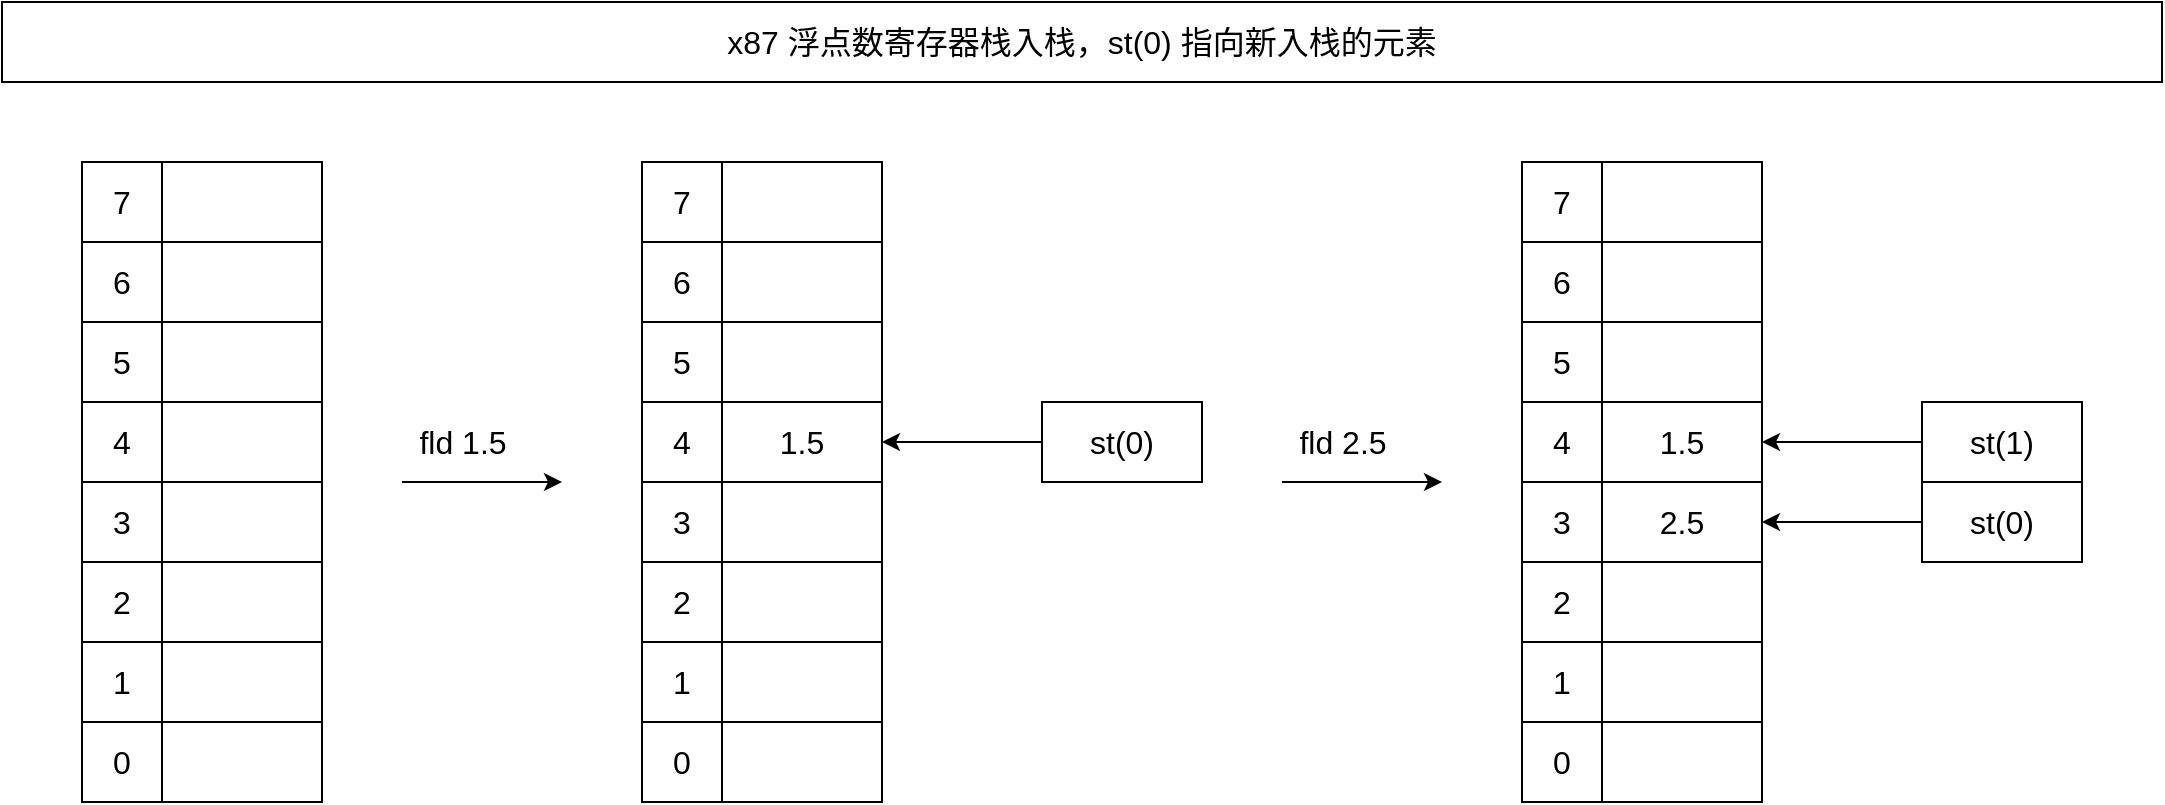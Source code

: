<mxfile version="17.4.2" type="device"><diagram id="jFZ3DlJ9IxlYxu-9t4Uk" name="第 1 页"><mxGraphModel dx="1088" dy="843" grid="1" gridSize="10" guides="0" tooltips="1" connect="1" arrows="0" fold="1" page="1" pageScale="1" pageWidth="827" pageHeight="1169" math="0" shadow="0"><root><mxCell id="0"/><mxCell id="1" parent="0"/><mxCell id="8xFIKZWwdsHKpGowyjDr-3" value="x87 浮点数寄存器栈入栈，st(0) 指向新入栈的元素" style="rounded=0;whiteSpace=wrap;html=1;fillColor=none;fontSize=16;" parent="1" vertex="1"><mxGeometry x="40" y="40" width="1080" height="40" as="geometry"/></mxCell><mxCell id="8xFIKZWwdsHKpGowyjDr-42" value="&lt;span style=&quot;text-align: left ; font-size: 16px&quot;&gt;2&lt;/span&gt;" style="rounded=0;whiteSpace=wrap;html=1;fillColor=none;fontSize=16;" parent="1" vertex="1"><mxGeometry x="80" y="320" width="40" height="40" as="geometry"/></mxCell><mxCell id="8xFIKZWwdsHKpGowyjDr-43" value="&lt;span style=&quot;text-align: left ; font-size: 16px&quot;&gt;1&lt;/span&gt;" style="rounded=0;whiteSpace=wrap;html=1;fillColor=none;fontSize=16;" parent="1" vertex="1"><mxGeometry x="80" y="360" width="40" height="40" as="geometry"/></mxCell><mxCell id="8xFIKZWwdsHKpGowyjDr-44" value="&lt;span style=&quot;text-align: left ; font-size: 16px&quot;&gt;0&lt;/span&gt;" style="rounded=0;whiteSpace=wrap;html=1;fillColor=none;fontSize=16;" parent="1" vertex="1"><mxGeometry x="80" y="400" width="40" height="40" as="geometry"/></mxCell><mxCell id="8xFIKZWwdsHKpGowyjDr-45" value="&lt;span style=&quot;text-align: left ; font-size: 16px&quot;&gt;5&lt;/span&gt;" style="rounded=0;whiteSpace=wrap;html=1;fillColor=none;fontSize=16;" parent="1" vertex="1"><mxGeometry x="80" y="200" width="40" height="40" as="geometry"/></mxCell><mxCell id="8xFIKZWwdsHKpGowyjDr-46" value="&lt;span style=&quot;text-align: left ; font-size: 16px&quot;&gt;4&lt;/span&gt;" style="rounded=0;whiteSpace=wrap;html=1;fillColor=none;fontSize=16;" parent="1" vertex="1"><mxGeometry x="80" y="240" width="40" height="40" as="geometry"/></mxCell><mxCell id="8xFIKZWwdsHKpGowyjDr-47" value="&lt;span style=&quot;text-align: left ; font-size: 16px&quot;&gt;3&lt;/span&gt;" style="rounded=0;whiteSpace=wrap;html=1;fillColor=none;fontSize=16;" parent="1" vertex="1"><mxGeometry x="80" y="280" width="40" height="40" as="geometry"/></mxCell><mxCell id="8xFIKZWwdsHKpGowyjDr-48" value="&lt;span style=&quot;text-align: left ; font-size: 16px&quot;&gt;6&lt;/span&gt;" style="rounded=0;whiteSpace=wrap;html=1;fillColor=none;fontSize=16;" parent="1" vertex="1"><mxGeometry x="80" y="160" width="40" height="40" as="geometry"/></mxCell><mxCell id="8xFIKZWwdsHKpGowyjDr-49" value="&lt;span style=&quot;text-align: left ; font-size: 16px&quot;&gt;7&lt;/span&gt;" style="rounded=0;whiteSpace=wrap;html=1;fillColor=none;fontSize=16;" parent="1" vertex="1"><mxGeometry x="80" y="120" width="40" height="40" as="geometry"/></mxCell><mxCell id="8xFIKZWwdsHKpGowyjDr-50" value="" style="rounded=0;whiteSpace=wrap;html=1;fillColor=none;fontSize=16;" parent="1" vertex="1"><mxGeometry x="120" y="120" width="80" height="40" as="geometry"/></mxCell><mxCell id="8xFIKZWwdsHKpGowyjDr-51" value="&lt;span style=&quot;text-align: left ; font-size: 16px&quot;&gt;st(0)&lt;/span&gt;" style="rounded=0;whiteSpace=wrap;html=1;fillColor=none;fontSize=16;" parent="1" vertex="1"><mxGeometry x="560" y="240" width="80" height="40" as="geometry"/></mxCell><mxCell id="8xFIKZWwdsHKpGowyjDr-52" value="" style="endArrow=classic;html=1;rounded=0;fontSize=16;" parent="1" edge="1"><mxGeometry width="50" height="50" relative="1" as="geometry"><mxPoint x="560" y="260" as="sourcePoint"/><mxPoint x="480" y="260" as="targetPoint"/></mxGeometry></mxCell><mxCell id="8xFIKZWwdsHKpGowyjDr-53" value="" style="rounded=0;whiteSpace=wrap;html=1;fillColor=none;fontSize=16;" parent="1" vertex="1"><mxGeometry x="120" y="160" width="80" height="40" as="geometry"/></mxCell><mxCell id="8xFIKZWwdsHKpGowyjDr-54" value="" style="rounded=0;whiteSpace=wrap;html=1;fillColor=none;fontSize=16;" parent="1" vertex="1"><mxGeometry x="120" y="200" width="80" height="40" as="geometry"/></mxCell><mxCell id="8xFIKZWwdsHKpGowyjDr-55" value="" style="rounded=0;whiteSpace=wrap;html=1;fillColor=none;fontSize=16;" parent="1" vertex="1"><mxGeometry x="120" y="240" width="80" height="40" as="geometry"/></mxCell><mxCell id="8xFIKZWwdsHKpGowyjDr-56" value="" style="rounded=0;whiteSpace=wrap;html=1;fillColor=none;fontSize=16;" parent="1" vertex="1"><mxGeometry x="120" y="280" width="80" height="40" as="geometry"/></mxCell><mxCell id="8xFIKZWwdsHKpGowyjDr-57" value="" style="rounded=0;whiteSpace=wrap;html=1;fillColor=none;fontSize=16;" parent="1" vertex="1"><mxGeometry x="120" y="320" width="80" height="40" as="geometry"/></mxCell><mxCell id="8xFIKZWwdsHKpGowyjDr-58" value="" style="rounded=0;whiteSpace=wrap;html=1;fillColor=none;fontSize=16;" parent="1" vertex="1"><mxGeometry x="120" y="360" width="80" height="40" as="geometry"/></mxCell><mxCell id="8xFIKZWwdsHKpGowyjDr-59" value="" style="rounded=0;whiteSpace=wrap;html=1;fillColor=none;fontSize=16;" parent="1" vertex="1"><mxGeometry x="120" y="400" width="80" height="40" as="geometry"/></mxCell><mxCell id="8xFIKZWwdsHKpGowyjDr-60" value="" style="endArrow=classic;html=1;rounded=0;fontSize=16;" parent="1" edge="1"><mxGeometry width="50" height="50" relative="1" as="geometry"><mxPoint x="240" y="280" as="sourcePoint"/><mxPoint x="320" y="280" as="targetPoint"/></mxGeometry></mxCell><mxCell id="8xFIKZWwdsHKpGowyjDr-61" value="fld 1.5" style="text;html=1;align=center;verticalAlign=middle;resizable=0;points=[];autosize=1;strokeColor=none;fillColor=none;fontSize=16;" parent="1" vertex="1"><mxGeometry x="240" y="250" width="60" height="20" as="geometry"/></mxCell><mxCell id="8xFIKZWwdsHKpGowyjDr-62" value="&lt;span style=&quot;text-align: left ; font-size: 16px&quot;&gt;2&lt;/span&gt;" style="rounded=0;whiteSpace=wrap;html=1;fillColor=none;fontSize=16;" parent="1" vertex="1"><mxGeometry x="360" y="320" width="40" height="40" as="geometry"/></mxCell><mxCell id="8xFIKZWwdsHKpGowyjDr-63" value="&lt;span style=&quot;text-align: left ; font-size: 16px&quot;&gt;1&lt;/span&gt;" style="rounded=0;whiteSpace=wrap;html=1;fillColor=none;fontSize=16;" parent="1" vertex="1"><mxGeometry x="360" y="360" width="40" height="40" as="geometry"/></mxCell><mxCell id="8xFIKZWwdsHKpGowyjDr-64" value="&lt;span style=&quot;text-align: left ; font-size: 16px&quot;&gt;0&lt;/span&gt;" style="rounded=0;whiteSpace=wrap;html=1;fillColor=none;fontSize=16;" parent="1" vertex="1"><mxGeometry x="360" y="400" width="40" height="40" as="geometry"/></mxCell><mxCell id="8xFIKZWwdsHKpGowyjDr-65" value="&lt;span style=&quot;text-align: left ; font-size: 16px&quot;&gt;5&lt;/span&gt;" style="rounded=0;whiteSpace=wrap;html=1;fillColor=none;fontSize=16;" parent="1" vertex="1"><mxGeometry x="360" y="200" width="40" height="40" as="geometry"/></mxCell><mxCell id="8xFIKZWwdsHKpGowyjDr-66" value="&lt;span style=&quot;text-align: left ; font-size: 16px&quot;&gt;4&lt;/span&gt;" style="rounded=0;whiteSpace=wrap;html=1;fillColor=none;fontSize=16;" parent="1" vertex="1"><mxGeometry x="360" y="240" width="40" height="40" as="geometry"/></mxCell><mxCell id="8xFIKZWwdsHKpGowyjDr-67" value="&lt;span style=&quot;text-align: left ; font-size: 16px&quot;&gt;3&lt;/span&gt;" style="rounded=0;whiteSpace=wrap;html=1;fillColor=none;fontSize=16;" parent="1" vertex="1"><mxGeometry x="360" y="280" width="40" height="40" as="geometry"/></mxCell><mxCell id="8xFIKZWwdsHKpGowyjDr-68" value="&lt;span style=&quot;text-align: left ; font-size: 16px&quot;&gt;6&lt;/span&gt;" style="rounded=0;whiteSpace=wrap;html=1;fillColor=none;fontSize=16;" parent="1" vertex="1"><mxGeometry x="360" y="160" width="40" height="40" as="geometry"/></mxCell><mxCell id="8xFIKZWwdsHKpGowyjDr-69" value="&lt;span style=&quot;text-align: left ; font-size: 16px&quot;&gt;7&lt;/span&gt;" style="rounded=0;whiteSpace=wrap;html=1;fillColor=none;fontSize=16;" parent="1" vertex="1"><mxGeometry x="360" y="120" width="40" height="40" as="geometry"/></mxCell><mxCell id="8xFIKZWwdsHKpGowyjDr-70" value="" style="rounded=0;whiteSpace=wrap;html=1;fillColor=none;fontSize=16;" parent="1" vertex="1"><mxGeometry x="400" y="120" width="80" height="40" as="geometry"/></mxCell><mxCell id="8xFIKZWwdsHKpGowyjDr-71" value="" style="rounded=0;whiteSpace=wrap;html=1;fillColor=none;fontSize=16;" parent="1" vertex="1"><mxGeometry x="400" y="160" width="80" height="40" as="geometry"/></mxCell><mxCell id="8xFIKZWwdsHKpGowyjDr-72" value="" style="rounded=0;whiteSpace=wrap;html=1;fillColor=none;fontSize=16;" parent="1" vertex="1"><mxGeometry x="400" y="200" width="80" height="40" as="geometry"/></mxCell><mxCell id="8xFIKZWwdsHKpGowyjDr-73" value="1.5" style="rounded=0;whiteSpace=wrap;html=1;fillColor=none;fontSize=16;" parent="1" vertex="1"><mxGeometry x="400" y="240" width="80" height="40" as="geometry"/></mxCell><mxCell id="8xFIKZWwdsHKpGowyjDr-74" value="" style="rounded=0;whiteSpace=wrap;html=1;fillColor=none;fontSize=16;" parent="1" vertex="1"><mxGeometry x="400" y="280" width="80" height="40" as="geometry"/></mxCell><mxCell id="8xFIKZWwdsHKpGowyjDr-75" value="" style="rounded=0;whiteSpace=wrap;html=1;fillColor=none;fontSize=16;" parent="1" vertex="1"><mxGeometry x="400" y="320" width="80" height="40" as="geometry"/></mxCell><mxCell id="8xFIKZWwdsHKpGowyjDr-76" value="" style="rounded=0;whiteSpace=wrap;html=1;fillColor=none;fontSize=16;" parent="1" vertex="1"><mxGeometry x="400" y="360" width="80" height="40" as="geometry"/></mxCell><mxCell id="8xFIKZWwdsHKpGowyjDr-77" value="" style="rounded=0;whiteSpace=wrap;html=1;fillColor=none;fontSize=16;" parent="1" vertex="1"><mxGeometry x="400" y="400" width="80" height="40" as="geometry"/></mxCell><mxCell id="8xFIKZWwdsHKpGowyjDr-78" value="" style="endArrow=classic;html=1;rounded=0;fontSize=16;" parent="1" edge="1"><mxGeometry width="50" height="50" relative="1" as="geometry"><mxPoint x="680" y="280" as="sourcePoint"/><mxPoint x="760" y="280" as="targetPoint"/></mxGeometry></mxCell><mxCell id="8xFIKZWwdsHKpGowyjDr-79" value="fld 2.5" style="text;html=1;align=center;verticalAlign=middle;resizable=0;points=[];autosize=1;strokeColor=none;fillColor=none;fontSize=16;" parent="1" vertex="1"><mxGeometry x="680" y="250" width="60" height="20" as="geometry"/></mxCell><mxCell id="8xFIKZWwdsHKpGowyjDr-80" value="&lt;span style=&quot;text-align: left ; font-size: 16px&quot;&gt;st(0)&lt;/span&gt;" style="rounded=0;whiteSpace=wrap;html=1;fillColor=none;fontSize=16;" parent="1" vertex="1"><mxGeometry x="1000" y="280" width="80" height="40" as="geometry"/></mxCell><mxCell id="8xFIKZWwdsHKpGowyjDr-81" value="" style="endArrow=classic;html=1;rounded=0;fontSize=16;" parent="1" edge="1"><mxGeometry width="50" height="50" relative="1" as="geometry"><mxPoint x="1000" y="300" as="sourcePoint"/><mxPoint x="920" y="300" as="targetPoint"/></mxGeometry></mxCell><mxCell id="8xFIKZWwdsHKpGowyjDr-82" value="&lt;span style=&quot;text-align: left ; font-size: 16px&quot;&gt;2&lt;/span&gt;" style="rounded=0;whiteSpace=wrap;html=1;fillColor=none;fontSize=16;" parent="1" vertex="1"><mxGeometry x="800" y="320" width="40" height="40" as="geometry"/></mxCell><mxCell id="8xFIKZWwdsHKpGowyjDr-83" value="&lt;span style=&quot;text-align: left ; font-size: 16px&quot;&gt;1&lt;/span&gt;" style="rounded=0;whiteSpace=wrap;html=1;fillColor=none;fontSize=16;" parent="1" vertex="1"><mxGeometry x="800" y="360" width="40" height="40" as="geometry"/></mxCell><mxCell id="8xFIKZWwdsHKpGowyjDr-84" value="&lt;span style=&quot;text-align: left ; font-size: 16px&quot;&gt;0&lt;/span&gt;" style="rounded=0;whiteSpace=wrap;html=1;fillColor=none;fontSize=16;" parent="1" vertex="1"><mxGeometry x="800" y="400" width="40" height="40" as="geometry"/></mxCell><mxCell id="8xFIKZWwdsHKpGowyjDr-85" value="&lt;span style=&quot;text-align: left ; font-size: 16px&quot;&gt;5&lt;/span&gt;" style="rounded=0;whiteSpace=wrap;html=1;fillColor=none;fontSize=16;" parent="1" vertex="1"><mxGeometry x="800" y="200" width="40" height="40" as="geometry"/></mxCell><mxCell id="8xFIKZWwdsHKpGowyjDr-86" value="&lt;span style=&quot;text-align: left ; font-size: 16px&quot;&gt;4&lt;/span&gt;" style="rounded=0;whiteSpace=wrap;html=1;fillColor=none;fontSize=16;" parent="1" vertex="1"><mxGeometry x="800" y="240" width="40" height="40" as="geometry"/></mxCell><mxCell id="8xFIKZWwdsHKpGowyjDr-87" value="&lt;span style=&quot;text-align: left ; font-size: 16px&quot;&gt;3&lt;/span&gt;" style="rounded=0;whiteSpace=wrap;html=1;fillColor=none;fontSize=16;" parent="1" vertex="1"><mxGeometry x="800" y="280" width="40" height="40" as="geometry"/></mxCell><mxCell id="8xFIKZWwdsHKpGowyjDr-88" value="&lt;span style=&quot;text-align: left ; font-size: 16px&quot;&gt;6&lt;/span&gt;" style="rounded=0;whiteSpace=wrap;html=1;fillColor=none;fontSize=16;" parent="1" vertex="1"><mxGeometry x="800" y="160" width="40" height="40" as="geometry"/></mxCell><mxCell id="8xFIKZWwdsHKpGowyjDr-89" value="&lt;span style=&quot;text-align: left ; font-size: 16px&quot;&gt;7&lt;/span&gt;" style="rounded=0;whiteSpace=wrap;html=1;fillColor=none;fontSize=16;" parent="1" vertex="1"><mxGeometry x="800" y="120" width="40" height="40" as="geometry"/></mxCell><mxCell id="8xFIKZWwdsHKpGowyjDr-90" value="" style="rounded=0;whiteSpace=wrap;html=1;fillColor=none;fontSize=16;" parent="1" vertex="1"><mxGeometry x="840" y="120" width="80" height="40" as="geometry"/></mxCell><mxCell id="8xFIKZWwdsHKpGowyjDr-91" value="" style="rounded=0;whiteSpace=wrap;html=1;fillColor=none;fontSize=16;" parent="1" vertex="1"><mxGeometry x="840" y="160" width="80" height="40" as="geometry"/></mxCell><mxCell id="8xFIKZWwdsHKpGowyjDr-92" value="" style="rounded=0;whiteSpace=wrap;html=1;fillColor=none;fontSize=16;" parent="1" vertex="1"><mxGeometry x="840" y="200" width="80" height="40" as="geometry"/></mxCell><mxCell id="8xFIKZWwdsHKpGowyjDr-93" value="1.5" style="rounded=0;whiteSpace=wrap;html=1;fillColor=none;fontSize=16;" parent="1" vertex="1"><mxGeometry x="840" y="240" width="80" height="40" as="geometry"/></mxCell><mxCell id="8xFIKZWwdsHKpGowyjDr-94" value="2.5" style="rounded=0;whiteSpace=wrap;html=1;fillColor=none;fontSize=16;" parent="1" vertex="1"><mxGeometry x="840" y="280" width="80" height="40" as="geometry"/></mxCell><mxCell id="8xFIKZWwdsHKpGowyjDr-95" value="" style="rounded=0;whiteSpace=wrap;html=1;fillColor=none;fontSize=16;" parent="1" vertex="1"><mxGeometry x="840" y="320" width="80" height="40" as="geometry"/></mxCell><mxCell id="8xFIKZWwdsHKpGowyjDr-96" value="" style="rounded=0;whiteSpace=wrap;html=1;fillColor=none;fontSize=16;" parent="1" vertex="1"><mxGeometry x="840" y="360" width="80" height="40" as="geometry"/></mxCell><mxCell id="8xFIKZWwdsHKpGowyjDr-97" value="" style="rounded=0;whiteSpace=wrap;html=1;fillColor=none;fontSize=16;" parent="1" vertex="1"><mxGeometry x="840" y="400" width="80" height="40" as="geometry"/></mxCell><mxCell id="8xFIKZWwdsHKpGowyjDr-98" value="&lt;span style=&quot;text-align: left ; font-size: 16px&quot;&gt;st(1)&lt;/span&gt;" style="rounded=0;whiteSpace=wrap;html=1;fillColor=none;fontSize=16;" parent="1" vertex="1"><mxGeometry x="1000" y="240" width="80" height="40" as="geometry"/></mxCell><mxCell id="8xFIKZWwdsHKpGowyjDr-99" value="" style="endArrow=classic;html=1;rounded=0;fontSize=16;" parent="1" edge="1"><mxGeometry width="50" height="50" relative="1" as="geometry"><mxPoint x="1000.0" y="260" as="sourcePoint"/><mxPoint x="920.0" y="260" as="targetPoint"/></mxGeometry></mxCell></root></mxGraphModel></diagram></mxfile>